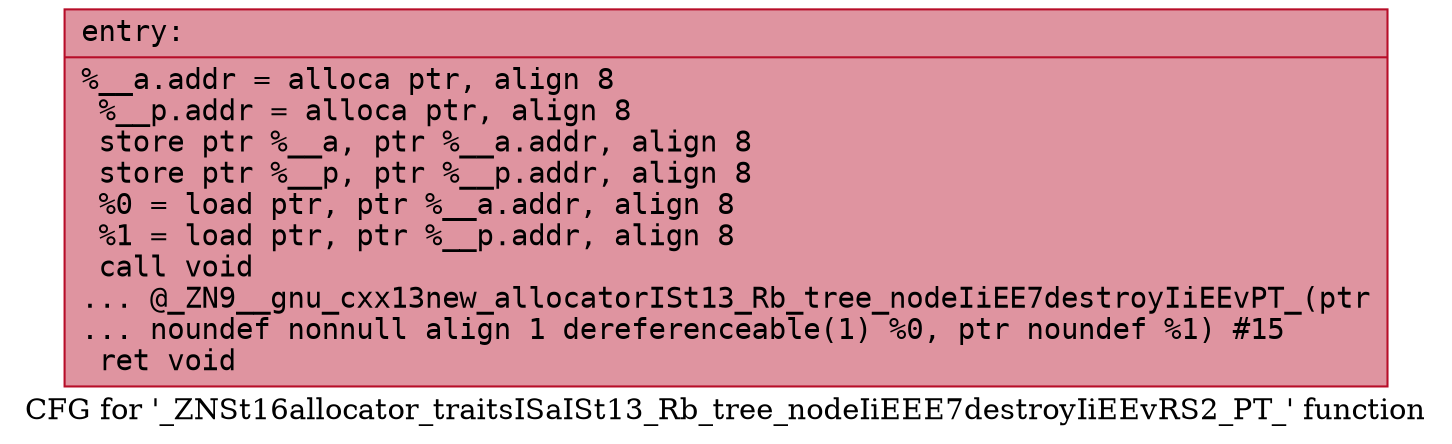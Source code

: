 digraph "CFG for '_ZNSt16allocator_traitsISaISt13_Rb_tree_nodeIiEEE7destroyIiEEvRS2_PT_' function" {
	label="CFG for '_ZNSt16allocator_traitsISaISt13_Rb_tree_nodeIiEEE7destroyIiEEvRS2_PT_' function";

	Node0x55aea91bcee0 [shape=record,color="#b70d28ff", style=filled, fillcolor="#b70d2870" fontname="Courier",label="{entry:\l|  %__a.addr = alloca ptr, align 8\l  %__p.addr = alloca ptr, align 8\l  store ptr %__a, ptr %__a.addr, align 8\l  store ptr %__p, ptr %__p.addr, align 8\l  %0 = load ptr, ptr %__a.addr, align 8\l  %1 = load ptr, ptr %__p.addr, align 8\l  call void\l... @_ZN9__gnu_cxx13new_allocatorISt13_Rb_tree_nodeIiEE7destroyIiEEvPT_(ptr\l... noundef nonnull align 1 dereferenceable(1) %0, ptr noundef %1) #15\l  ret void\l}"];
}
